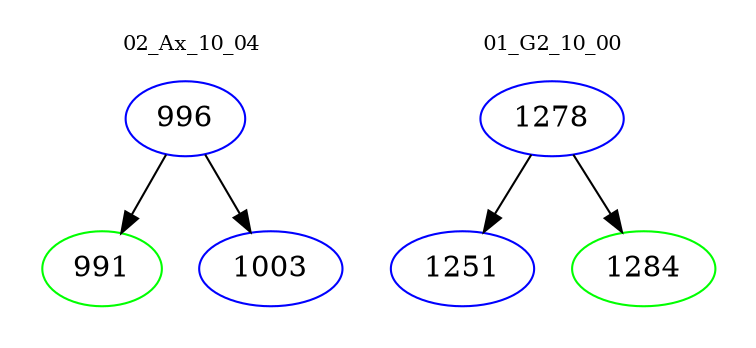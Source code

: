 digraph{
subgraph cluster_0 {
color = white
label = "02_Ax_10_04";
fontsize=10;
T0_996 [label="996", color="blue"]
T0_996 -> T0_991 [color="black"]
T0_991 [label="991", color="green"]
T0_996 -> T0_1003 [color="black"]
T0_1003 [label="1003", color="blue"]
}
subgraph cluster_1 {
color = white
label = "01_G2_10_00";
fontsize=10;
T1_1278 [label="1278", color="blue"]
T1_1278 -> T1_1251 [color="black"]
T1_1251 [label="1251", color="blue"]
T1_1278 -> T1_1284 [color="black"]
T1_1284 [label="1284", color="green"]
}
}
